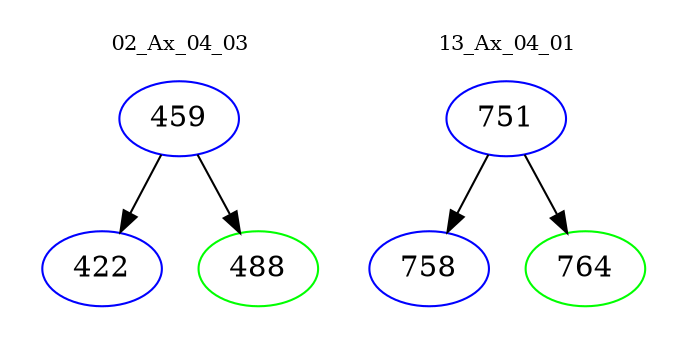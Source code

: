 digraph{
subgraph cluster_0 {
color = white
label = "02_Ax_04_03";
fontsize=10;
T0_459 [label="459", color="blue"]
T0_459 -> T0_422 [color="black"]
T0_422 [label="422", color="blue"]
T0_459 -> T0_488 [color="black"]
T0_488 [label="488", color="green"]
}
subgraph cluster_1 {
color = white
label = "13_Ax_04_01";
fontsize=10;
T1_751 [label="751", color="blue"]
T1_751 -> T1_758 [color="black"]
T1_758 [label="758", color="blue"]
T1_751 -> T1_764 [color="black"]
T1_764 [label="764", color="green"]
}
}
